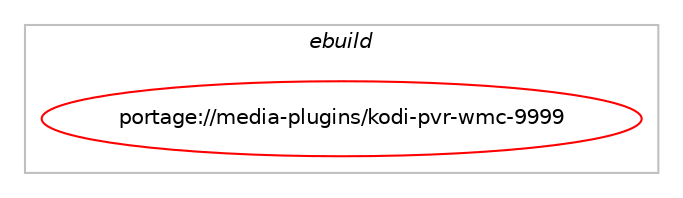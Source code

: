 digraph prolog {

# *************
# Graph options
# *************

newrank=true;
concentrate=true;
compound=true;
graph [rankdir=LR,fontname=Helvetica,fontsize=10,ranksep=1.5];#, ranksep=2.5, nodesep=0.2];
edge  [arrowhead=vee];
node  [fontname=Helvetica,fontsize=10];

# **********
# The ebuild
# **********

subgraph cluster_leftcol {
color=gray;
label=<<i>ebuild</i>>;
id [label="portage://media-plugins/kodi-pvr-wmc-9999", color=red, width=4, href="../media-plugins/kodi-pvr-wmc-9999.svg"];
}

# ****************
# The dependencies
# ****************

subgraph cluster_midcol {
color=gray;
label=<<i>dependencies</i>>;
subgraph cluster_compile {
fillcolor="#eeeeee";
style=filled;
label=<<i>compile</i>>;
# *** BEGIN UNKNOWN DEPENDENCY TYPE (TODO) ***
# id -> equal(package_dependency(portage://media-plugins/kodi-pvr-wmc-9999,install,no,dev-libs,libplatform,equal,[2*,,,2*],[],[]))
# *** END UNKNOWN DEPENDENCY TYPE (TODO) ***

# *** BEGIN UNKNOWN DEPENDENCY TYPE (TODO) ***
# id -> equal(package_dependency(portage://media-plugins/kodi-pvr-wmc-9999,install,no,media-tv,kodi,tilde,[9999,,,9999],[],[]))
# *** END UNKNOWN DEPENDENCY TYPE (TODO) ***

}
subgraph cluster_compileandrun {
fillcolor="#eeeeee";
style=filled;
label=<<i>compile and run</i>>;
}
subgraph cluster_run {
fillcolor="#eeeeee";
style=filled;
label=<<i>run</i>>;
# *** BEGIN UNKNOWN DEPENDENCY TYPE (TODO) ***
# id -> equal(package_dependency(portage://media-plugins/kodi-pvr-wmc-9999,run,no,dev-libs,libplatform,equal,[2*,,,2*],[],[]))
# *** END UNKNOWN DEPENDENCY TYPE (TODO) ***

# *** BEGIN UNKNOWN DEPENDENCY TYPE (TODO) ***
# id -> equal(package_dependency(portage://media-plugins/kodi-pvr-wmc-9999,run,no,media-tv,kodi,tilde,[9999,,,9999],[],[]))
# *** END UNKNOWN DEPENDENCY TYPE (TODO) ***

}
}

# **************
# The candidates
# **************

subgraph cluster_choices {
rank=same;
color=gray;
label=<<i>candidates</i>>;

}

}
